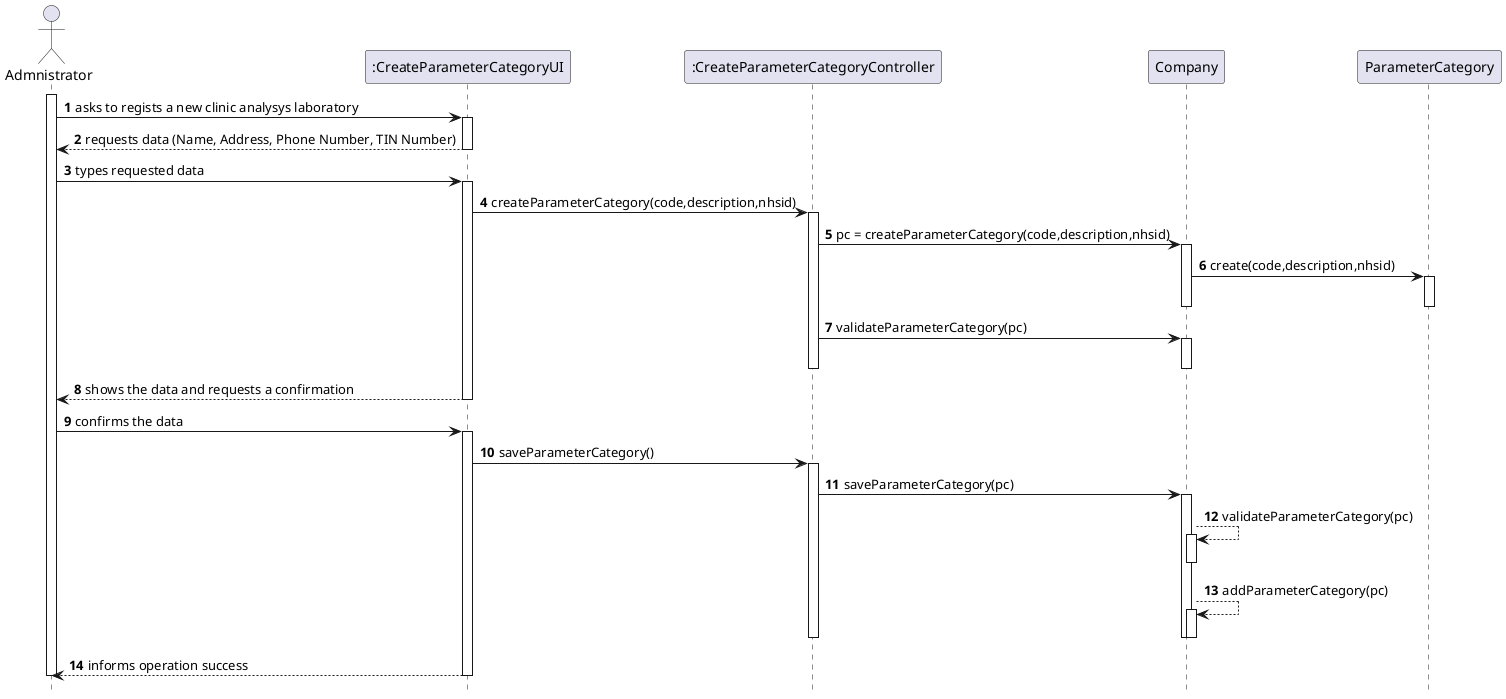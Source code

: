 @startuml

autonumber
hide footbox
actor "Admnistrator" as Admin

participant ":CreateParameterCategoryUI" as UI
participant ":CreateParameterCategoryController" as CTRL
participant "Company" as Comp
participant "ParameterCategory" as PC

activate Admin

Admin -> UI : asks to regists a new clinic analysys laboratory

activate UI

UI --> Admin : requests data (Name, Address, Phone Number, TIN Number)

deactivate UI

Admin -> UI : types requested data

activate UI

UI -> CTRL : createParameterCategory(code,description,nhsid)

activate CTRL

CTRL -> Comp : pc = createParameterCategory(code,description,nhsid)

activate Comp

Comp -> PC : create(code,description,nhsid)

activate PC
deactivate PC
deactivate Comp

CTRL -> Comp : validateParameterCategory(pc)

activate  Comp
deactivate Comp
deactivate  CTRL

UI --> Admin : shows the data and requests a confirmation

deactivate UI

Admin -> UI : confirms the data

activate UI

UI -> CTRL : saveParameterCategory()

activate CTRL

CTRL -> Comp : saveParameterCategory(pc)

activate Comp

Comp --> Comp : validateParameterCategory(pc)

activate Comp
deactivate Comp

Comp --> Comp : addParameterCategory(pc)

activate Comp
deactivate Comp
deactivate Comp
deactivate CTRL

UI --> Admin : informs operation success

deactivate UI
deactivate Admin

@enduml